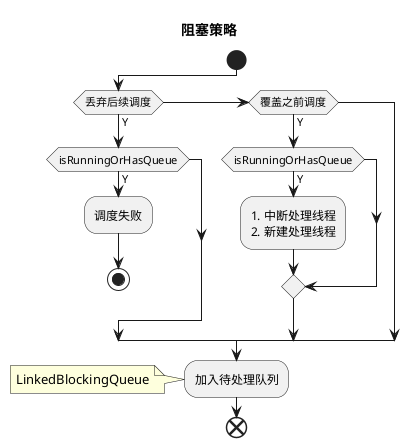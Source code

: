 @startuml
title 阻塞策略

start
if (丢弃后续调度) then (Y)
  if (isRunningOrHasQueue) then (Y)
    :调度失败;
    stop
  endif
elseif (覆盖之前调度) then (Y)
  if (isRunningOrHasQueue) then (Y)
    :1. 中断处理线程\n2. 新建处理线程;
  endif
endif

:加入待处理队列;
note left
    LinkedBlockingQueue
end note
end
@enduml